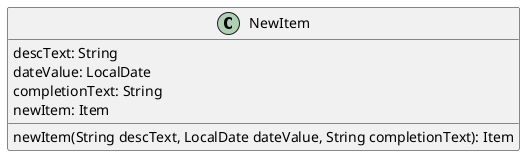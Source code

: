 @startuml

class NewItem {
    descText: String
    dateValue: LocalDate
    completionText: String
    newItem: Item

    {method} newItem(String descText, LocalDate dateValue, String completionText): Item
}

@enduml
